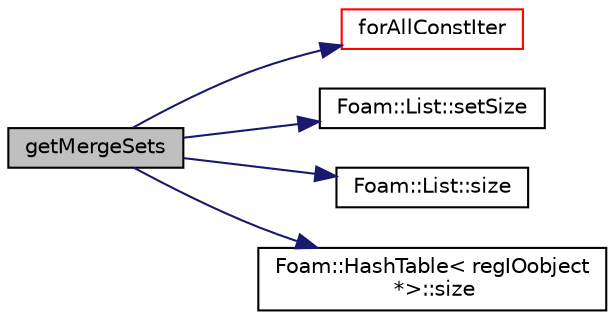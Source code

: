 digraph "getMergeSets"
{
  bgcolor="transparent";
  edge [fontname="Helvetica",fontsize="10",labelfontname="Helvetica",labelfontsize="10"];
  node [fontname="Helvetica",fontsize="10",shape=record];
  rankdir="LR";
  Node819 [label="getMergeSets",height=0.2,width=0.4,color="black", fillcolor="grey75", style="filled", fontcolor="black"];
  Node819 -> Node820 [color="midnightblue",fontsize="10",style="solid",fontname="Helvetica"];
  Node820 [label="forAllConstIter",height=0.2,width=0.4,color="red",URL="$a39311.html#ae21e2836509b0fa7f7cedf6493b11b09"];
  Node819 -> Node882 [color="midnightblue",fontsize="10",style="solid",fontname="Helvetica"];
  Node882 [label="Foam::List::setSize",height=0.2,width=0.4,color="black",URL="$a26833.html#aedb985ffeaf1bdbfeccc2a8730405703",tooltip="Reset size of List. "];
  Node819 -> Node909 [color="midnightblue",fontsize="10",style="solid",fontname="Helvetica"];
  Node909 [label="Foam::List::size",height=0.2,width=0.4,color="black",URL="$a26833.html#a8a5f6fa29bd4b500caf186f60245b384",tooltip="Override size to be inconsistent with allocated storage. "];
  Node819 -> Node1070 [color="midnightblue",fontsize="10",style="solid",fontname="Helvetica"];
  Node1070 [label="Foam::HashTable\< regIOobject\l *\>::size",height=0.2,width=0.4,color="black",URL="$a26841.html#a47b3bf30da1eb3ab8076b5fbe00e0494",tooltip="Return number of elements in table. "];
}
